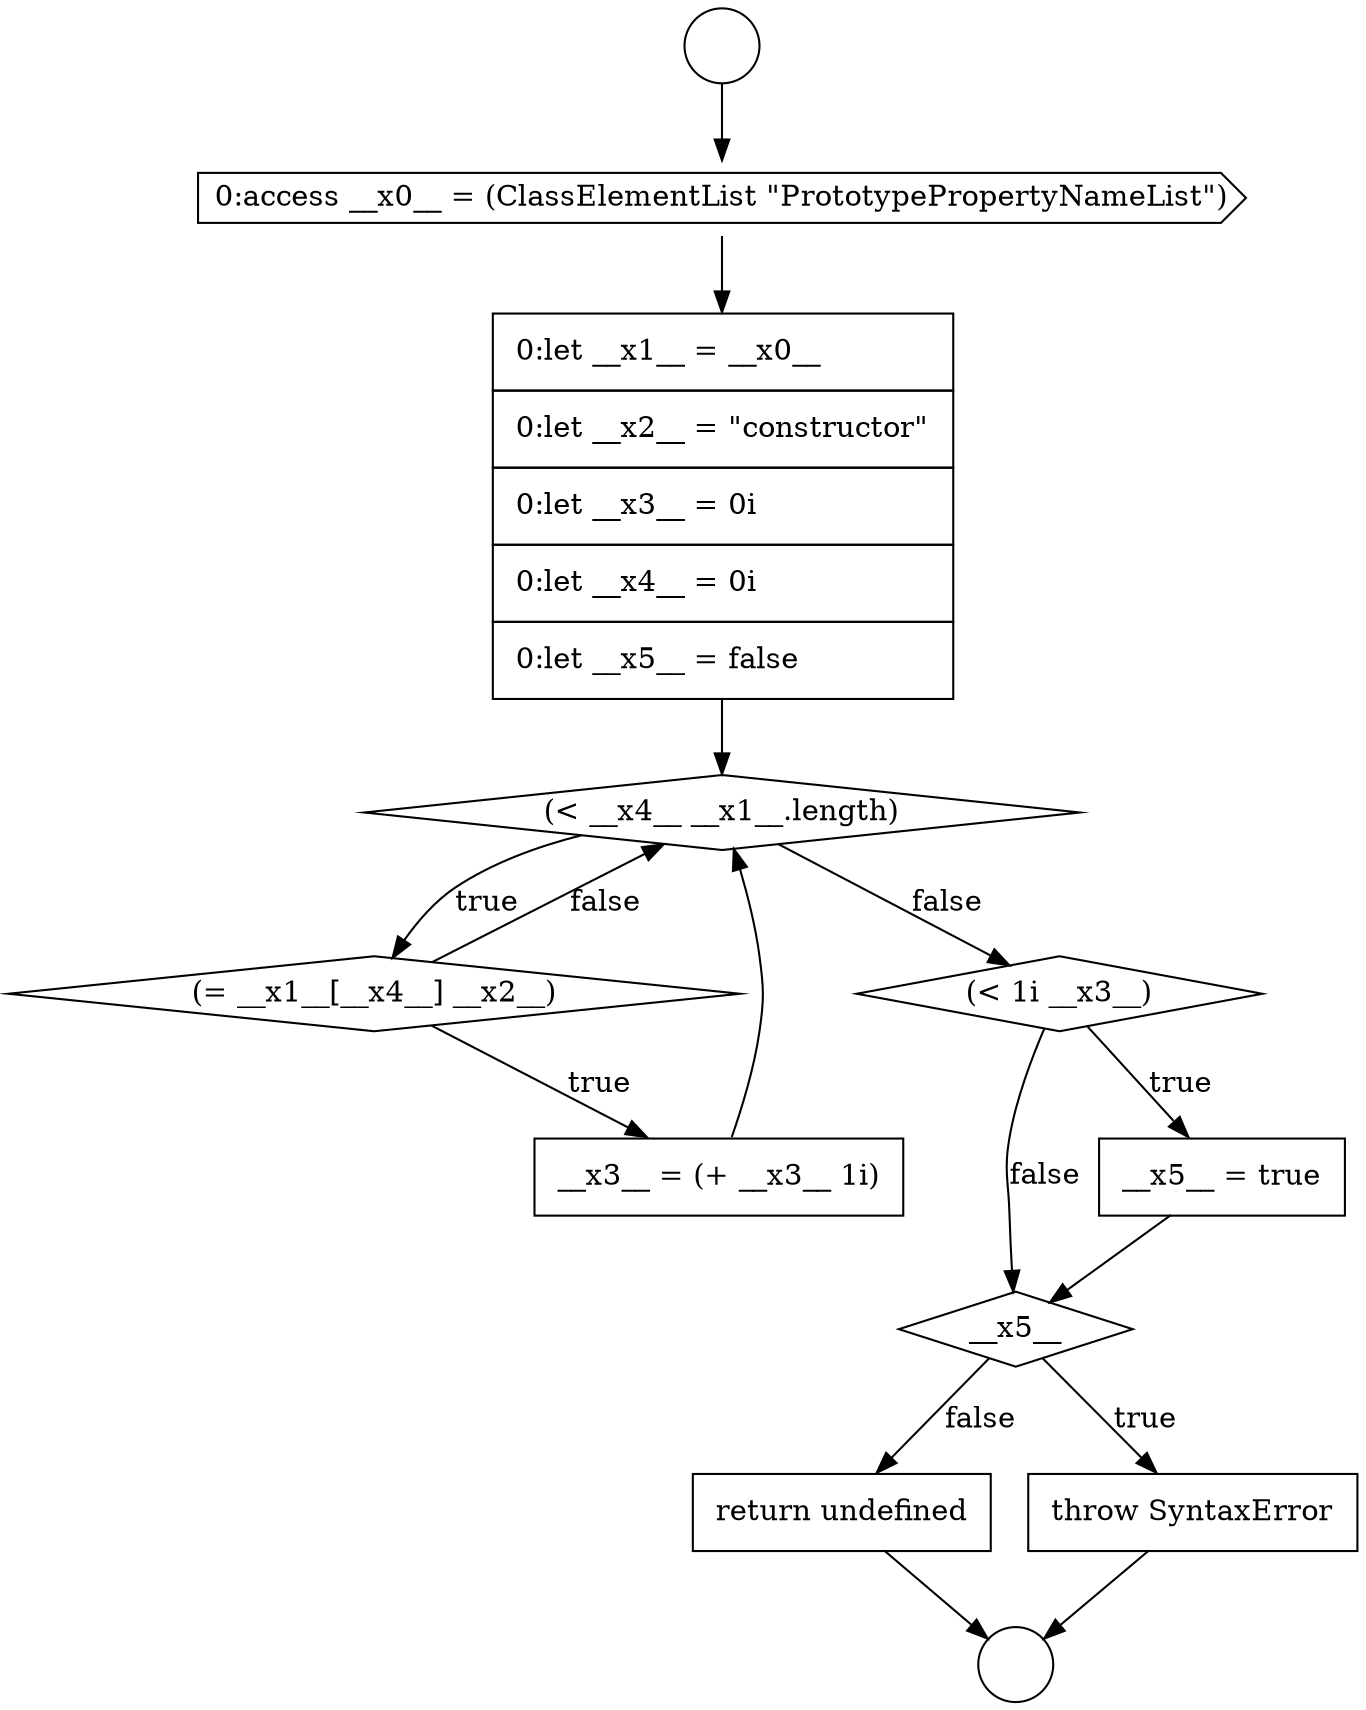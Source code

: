 digraph {
  node20765 [shape=diamond, label=<<font color="black">(&lt; __x4__ __x1__.length)</font>> color="black" fillcolor="white" style=filled]
  node20761 [shape=circle label=" " color="black" fillcolor="white" style=filled]
  node20772 [shape=none, margin=0, label=<<font color="black">
    <table border="0" cellborder="1" cellspacing="0" cellpadding="10">
      <tr><td align="left">return undefined</td></tr>
    </table>
  </font>> color="black" fillcolor="white" style=filled]
  node20762 [shape=circle label=" " color="black" fillcolor="white" style=filled]
  node20771 [shape=none, margin=0, label=<<font color="black">
    <table border="0" cellborder="1" cellspacing="0" cellpadding="10">
      <tr><td align="left">throw SyntaxError</td></tr>
    </table>
  </font>> color="black" fillcolor="white" style=filled]
  node20766 [shape=diamond, label=<<font color="black">(= __x1__[__x4__] __x2__)</font>> color="black" fillcolor="white" style=filled]
  node20763 [shape=cds, label=<<font color="black">0:access __x0__ = (ClassElementList &quot;PrototypePropertyNameList&quot;)</font>> color="black" fillcolor="white" style=filled]
  node20767 [shape=none, margin=0, label=<<font color="black">
    <table border="0" cellborder="1" cellspacing="0" cellpadding="10">
      <tr><td align="left">__x3__ = (+ __x3__ 1i)</td></tr>
    </table>
  </font>> color="black" fillcolor="white" style=filled]
  node20770 [shape=diamond, label=<<font color="black">__x5__</font>> color="black" fillcolor="white" style=filled]
  node20764 [shape=none, margin=0, label=<<font color="black">
    <table border="0" cellborder="1" cellspacing="0" cellpadding="10">
      <tr><td align="left">0:let __x1__ = __x0__</td></tr>
      <tr><td align="left">0:let __x2__ = &quot;constructor&quot;</td></tr>
      <tr><td align="left">0:let __x3__ = 0i</td></tr>
      <tr><td align="left">0:let __x4__ = 0i</td></tr>
      <tr><td align="left">0:let __x5__ = false</td></tr>
    </table>
  </font>> color="black" fillcolor="white" style=filled]
  node20768 [shape=diamond, label=<<font color="black">(&lt; 1i __x3__)</font>> color="black" fillcolor="white" style=filled]
  node20769 [shape=none, margin=0, label=<<font color="black">
    <table border="0" cellborder="1" cellspacing="0" cellpadding="10">
      <tr><td align="left">__x5__ = true</td></tr>
    </table>
  </font>> color="black" fillcolor="white" style=filled]
  node20763 -> node20764 [ color="black"]
  node20767 -> node20765 [ color="black"]
  node20761 -> node20763 [ color="black"]
  node20771 -> node20762 [ color="black"]
  node20769 -> node20770 [ color="black"]
  node20766 -> node20767 [label=<<font color="black">true</font>> color="black"]
  node20766 -> node20765 [label=<<font color="black">false</font>> color="black"]
  node20770 -> node20771 [label=<<font color="black">true</font>> color="black"]
  node20770 -> node20772 [label=<<font color="black">false</font>> color="black"]
  node20765 -> node20766 [label=<<font color="black">true</font>> color="black"]
  node20765 -> node20768 [label=<<font color="black">false</font>> color="black"]
  node20764 -> node20765 [ color="black"]
  node20768 -> node20769 [label=<<font color="black">true</font>> color="black"]
  node20768 -> node20770 [label=<<font color="black">false</font>> color="black"]
  node20772 -> node20762 [ color="black"]
}

